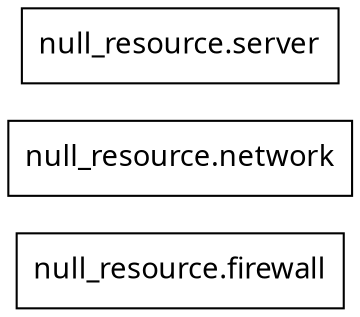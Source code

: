 digraph G {
  rankdir = "RL";
  node [shape = rect, fontname = "sans-serif"];
  "null_resource.firewall" [label="null_resource.firewall"];
  "null_resource.network" [label="null_resource.network"];
  "null_resource.server" [label="null_resource.server"];
}

